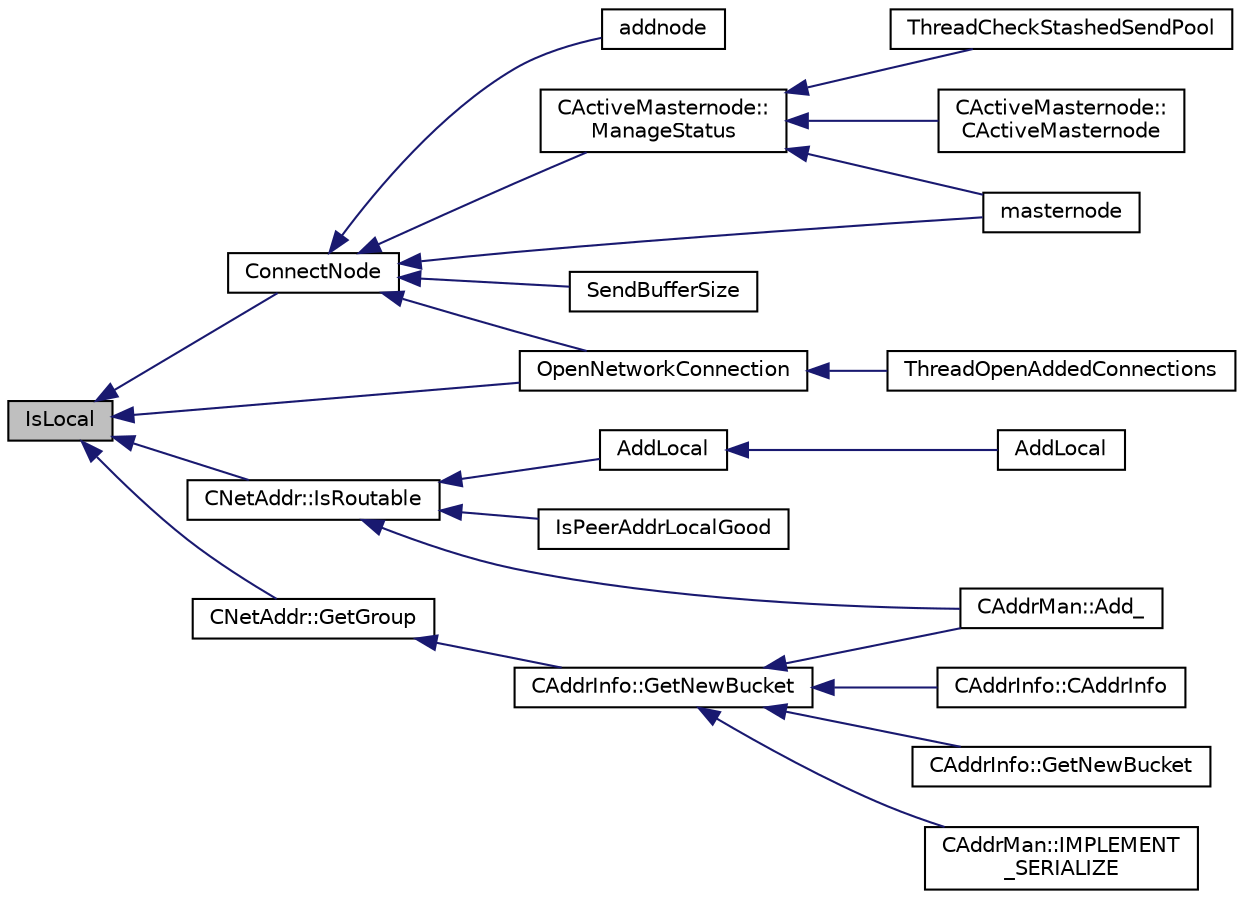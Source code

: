 digraph "IsLocal"
{
  edge [fontname="Helvetica",fontsize="10",labelfontname="Helvetica",labelfontsize="10"];
  node [fontname="Helvetica",fontsize="10",shape=record];
  rankdir="LR";
  Node189 [label="IsLocal",height=0.2,width=0.4,color="black", fillcolor="grey75", style="filled", fontcolor="black"];
  Node189 -> Node190 [dir="back",color="midnightblue",fontsize="10",style="solid",fontname="Helvetica"];
  Node190 [label="ConnectNode",height=0.2,width=0.4,color="black", fillcolor="white", style="filled",URL="$d7/d97/net_8h.html#ab2c1bd88322f3f689616e70be5b53ade"];
  Node190 -> Node191 [dir="back",color="midnightblue",fontsize="10",style="solid",fontname="Helvetica"];
  Node191 [label="CActiveMasternode::\lManageStatus",height=0.2,width=0.4,color="black", fillcolor="white", style="filled",URL="$d9/d29/class_c_active_masternode.html#a8004b3b2100da7dcfedbd1e959633e51"];
  Node191 -> Node192 [dir="back",color="midnightblue",fontsize="10",style="solid",fontname="Helvetica"];
  Node192 [label="CActiveMasternode::\lCActiveMasternode",height=0.2,width=0.4,color="black", fillcolor="white", style="filled",URL="$d9/d29/class_c_active_masternode.html#a7ffb946d1b2aad0054d3b3efce8c0543"];
  Node191 -> Node193 [dir="back",color="midnightblue",fontsize="10",style="solid",fontname="Helvetica"];
  Node193 [label="masternode",height=0.2,width=0.4,color="black", fillcolor="white", style="filled",URL="$d5/d6b/rpcstashedsend_8cpp.html#a30609e443aeb47c29ed0878d16b1b5e1"];
  Node191 -> Node194 [dir="back",color="midnightblue",fontsize="10",style="solid",fontname="Helvetica"];
  Node194 [label="ThreadCheckStashedSendPool",height=0.2,width=0.4,color="black", fillcolor="white", style="filled",URL="$d9/dbc/stashedsend_8h.html#ab583ddc86effded8432ea5387f77d883"];
  Node190 -> Node195 [dir="back",color="midnightblue",fontsize="10",style="solid",fontname="Helvetica"];
  Node195 [label="OpenNetworkConnection",height=0.2,width=0.4,color="black", fillcolor="white", style="filled",URL="$dd/d84/net_8cpp.html#aa19cb8e6cf23a990e585f2bbf9ece276"];
  Node195 -> Node196 [dir="back",color="midnightblue",fontsize="10",style="solid",fontname="Helvetica"];
  Node196 [label="ThreadOpenAddedConnections",height=0.2,width=0.4,color="black", fillcolor="white", style="filled",URL="$dd/d84/net_8cpp.html#a2d1ca95557ae336582b886a251e7fe94"];
  Node190 -> Node197 [dir="back",color="midnightblue",fontsize="10",style="solid",fontname="Helvetica"];
  Node197 [label="SendBufferSize",height=0.2,width=0.4,color="black", fillcolor="white", style="filled",URL="$d7/d97/net_8h.html#a13f289d6233bd32b78a38793f76bdccb"];
  Node190 -> Node198 [dir="back",color="midnightblue",fontsize="10",style="solid",fontname="Helvetica"];
  Node198 [label="addnode",height=0.2,width=0.4,color="black", fillcolor="white", style="filled",URL="$df/dab/rpcnet_8cpp.html#ab455bfd729ba34d3bb55b716e62405a3"];
  Node190 -> Node193 [dir="back",color="midnightblue",fontsize="10",style="solid",fontname="Helvetica"];
  Node189 -> Node195 [dir="back",color="midnightblue",fontsize="10",style="solid",fontname="Helvetica"];
  Node189 -> Node199 [dir="back",color="midnightblue",fontsize="10",style="solid",fontname="Helvetica"];
  Node199 [label="CNetAddr::IsRoutable",height=0.2,width=0.4,color="black", fillcolor="white", style="filled",URL="$d3/dc3/class_c_net_addr.html#a4e3b2fea2a6151c76684b3812df4a5c3"];
  Node199 -> Node200 [dir="back",color="midnightblue",fontsize="10",style="solid",fontname="Helvetica"];
  Node200 [label="CAddrMan::Add_",height=0.2,width=0.4,color="black", fillcolor="white", style="filled",URL="$d1/dc7/class_c_addr_man.html#a9dd6df8b1904548a86054d19d4a90724"];
  Node199 -> Node201 [dir="back",color="midnightblue",fontsize="10",style="solid",fontname="Helvetica"];
  Node201 [label="IsPeerAddrLocalGood",height=0.2,width=0.4,color="black", fillcolor="white", style="filled",URL="$d7/d97/net_8h.html#a058b75c6fcc94a0643184c237ad6de93"];
  Node199 -> Node202 [dir="back",color="midnightblue",fontsize="10",style="solid",fontname="Helvetica"];
  Node202 [label="AddLocal",height=0.2,width=0.4,color="black", fillcolor="white", style="filled",URL="$d7/d97/net_8h.html#a337d6af198a6b0d75f830e56da9b91e9"];
  Node202 -> Node203 [dir="back",color="midnightblue",fontsize="10",style="solid",fontname="Helvetica"];
  Node203 [label="AddLocal",height=0.2,width=0.4,color="black", fillcolor="white", style="filled",URL="$d7/d97/net_8h.html#abda4e8f87772f9a9d9d8f52a93791ffc"];
  Node189 -> Node204 [dir="back",color="midnightblue",fontsize="10",style="solid",fontname="Helvetica"];
  Node204 [label="CNetAddr::GetGroup",height=0.2,width=0.4,color="black", fillcolor="white", style="filled",URL="$d3/dc3/class_c_net_addr.html#a6f8211515f809f6972ce327433d41458"];
  Node204 -> Node205 [dir="back",color="midnightblue",fontsize="10",style="solid",fontname="Helvetica"];
  Node205 [label="CAddrInfo::GetNewBucket",height=0.2,width=0.4,color="black", fillcolor="white", style="filled",URL="$dd/d92/class_c_addr_info.html#a85faee0bb6c4d2bd6e63ed66c011bc75"];
  Node205 -> Node200 [dir="back",color="midnightblue",fontsize="10",style="solid",fontname="Helvetica"];
  Node205 -> Node206 [dir="back",color="midnightblue",fontsize="10",style="solid",fontname="Helvetica"];
  Node206 [label="CAddrInfo::CAddrInfo",height=0.2,width=0.4,color="black", fillcolor="white", style="filled",URL="$dd/d92/class_c_addr_info.html#ae14c3a91bb669e5580be1d3767264187"];
  Node205 -> Node207 [dir="back",color="midnightblue",fontsize="10",style="solid",fontname="Helvetica"];
  Node207 [label="CAddrInfo::GetNewBucket",height=0.2,width=0.4,color="black", fillcolor="white", style="filled",URL="$dd/d92/class_c_addr_info.html#af5990f1a51d8b64dfcdf995355eee1d3"];
  Node205 -> Node208 [dir="back",color="midnightblue",fontsize="10",style="solid",fontname="Helvetica"];
  Node208 [label="CAddrMan::IMPLEMENT\l_SERIALIZE",height=0.2,width=0.4,color="black", fillcolor="white", style="filled",URL="$d1/dc7/class_c_addr_man.html#ac9e9b97d2eccdf4d2864e2e21dda1b8d"];
}
